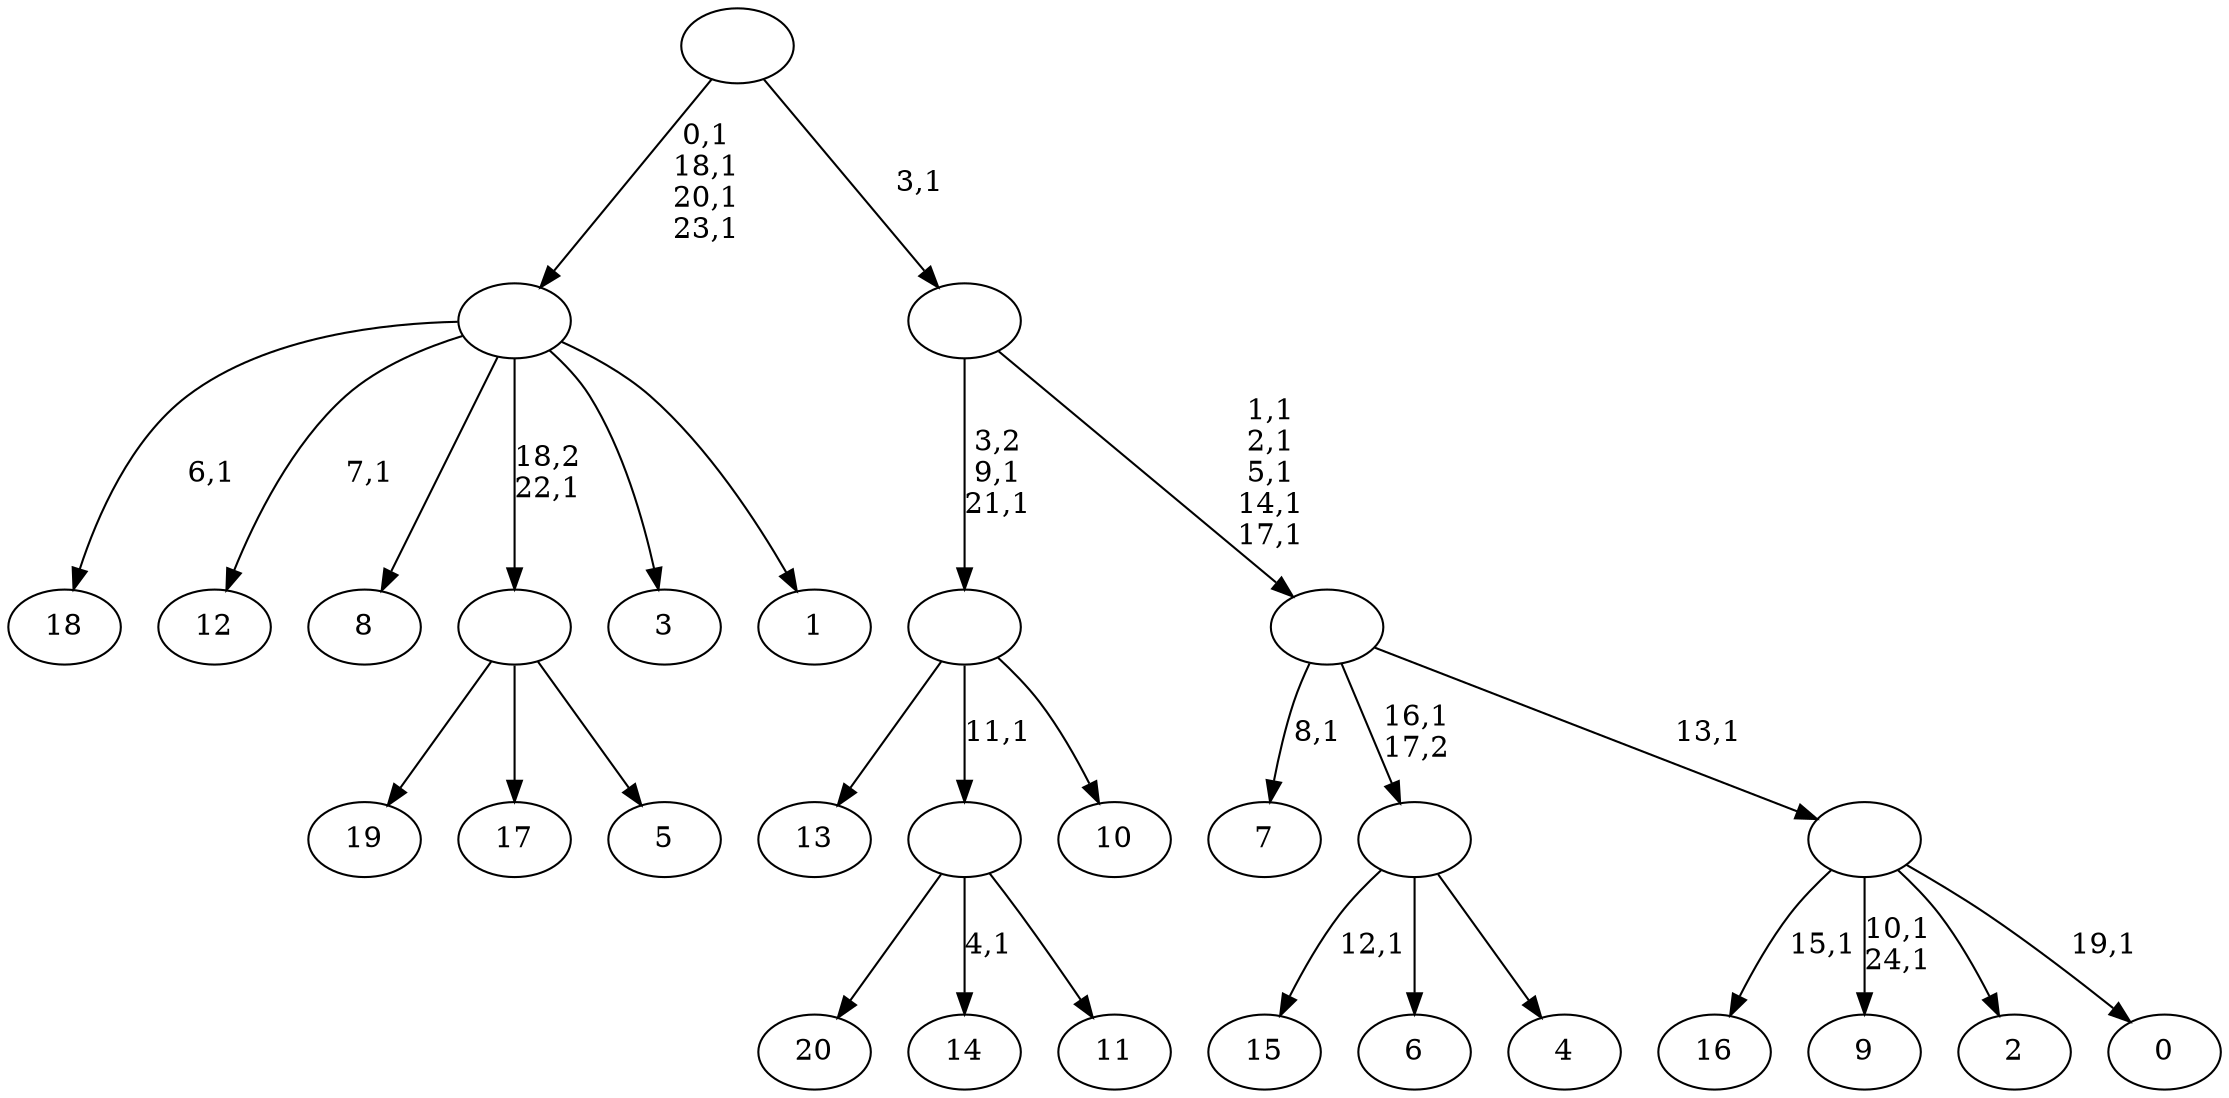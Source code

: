 digraph T {
	46 [label="20"]
	45 [label="19"]
	44 [label="18"]
	42 [label="17"]
	41 [label="16"]
	39 [label="15"]
	37 [label="14"]
	35 [label="13"]
	34 [label="12"]
	32 [label="11"]
	31 [label=""]
	30 [label="10"]
	29 [label=""]
	27 [label="9"]
	24 [label="8"]
	23 [label="7"]
	21 [label="6"]
	20 [label="5"]
	19 [label=""]
	18 [label="4"]
	17 [label=""]
	16 [label="3"]
	15 [label="2"]
	14 [label="1"]
	13 [label=""]
	9 [label="0"]
	7 [label=""]
	6 [label=""]
	1 [label=""]
	0 [label=""]
	31 -> 37 [label="4,1"]
	31 -> 46 [label=""]
	31 -> 32 [label=""]
	29 -> 35 [label=""]
	29 -> 31 [label="11,1"]
	29 -> 30 [label=""]
	19 -> 45 [label=""]
	19 -> 42 [label=""]
	19 -> 20 [label=""]
	17 -> 39 [label="12,1"]
	17 -> 21 [label=""]
	17 -> 18 [label=""]
	13 -> 34 [label="7,1"]
	13 -> 44 [label="6,1"]
	13 -> 24 [label=""]
	13 -> 19 [label="18,2\n22,1"]
	13 -> 16 [label=""]
	13 -> 14 [label=""]
	7 -> 9 [label="19,1"]
	7 -> 27 [label="10,1\n24,1"]
	7 -> 41 [label="15,1"]
	7 -> 15 [label=""]
	6 -> 23 [label="8,1"]
	6 -> 17 [label="16,1\n17,2"]
	6 -> 7 [label="13,1"]
	1 -> 6 [label="1,1\n2,1\n5,1\n14,1\n17,1"]
	1 -> 29 [label="3,2\n9,1\n21,1"]
	0 -> 13 [label="0,1\n18,1\n20,1\n23,1"]
	0 -> 1 [label="3,1"]
}
